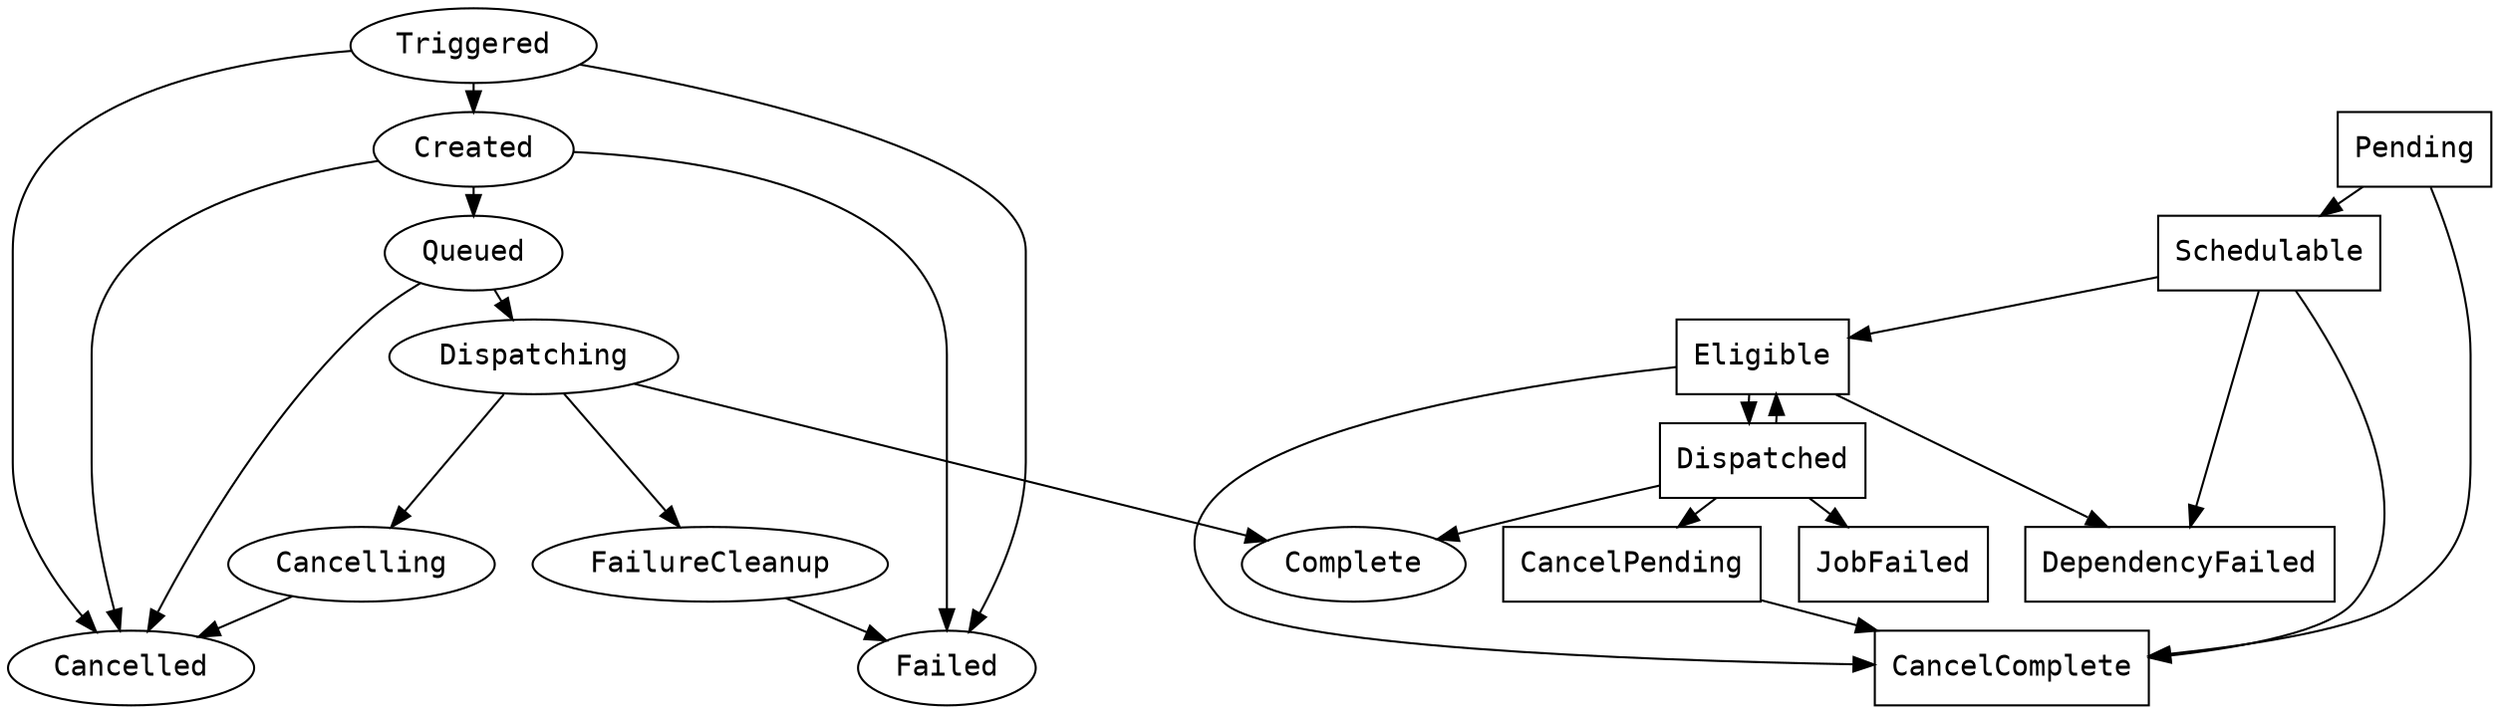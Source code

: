 digraph STATES {

  ranksep=0.2;

////////////////////////////////////////////////////////////////////////
// Group states
node[fontname="Courier", shape=oval];
Triggered;
Created;
Queued;
Dispatching;
Complete;
FailureCleanup;
Failed;
Cancelling;
Cancelled;

Triggered -> Created;
Triggered -> Failed;
Triggered -> Cancelled;

Created -> Queued;
Created -> Failed;
Created -> Cancelled;

Queued -> Dispatching;
Queued -> Cancelled;

Dispatching -> Complete;
Dispatching -> FailureCleanup;
Dispatching -> Cancelling;

FailureCleanup -> Failed;

Cancelling -> Cancelled;

////////////////////////////////////////////////////////////////////////
// Job states
node[fontname="Courier", shape=box];
Pending;
Schedulable;
Eligible;
Dispatched;
Complete;
JobFailed;
DependencyFailed;
CancelPending;
CancelComplete;

Pending -> Schedulable;
Pending -> CancelComplete;

Schedulable -> Eligible;
Schedulable -> DependencyFailed;
Schedulable -> CancelComplete;

Eligible -> Dispatched;
Eligible -> CancelComplete;
Eligible -> DependencyFailed;

Dispatched -> Complete; // Complete
Dispatched -> JobFailed; // FatalError
Dispatched -> Eligible; // NonFatalError
Dispatched -> CancelPending;

CancelPending -> CancelComplete;

// Cross FSM relationships
{rank=same; Created Pending}
{rank=same; Dispatching Eligible}

{rank=same; Complete FailureCleanup Cancelling CancelPending DependencyFailed }

}
